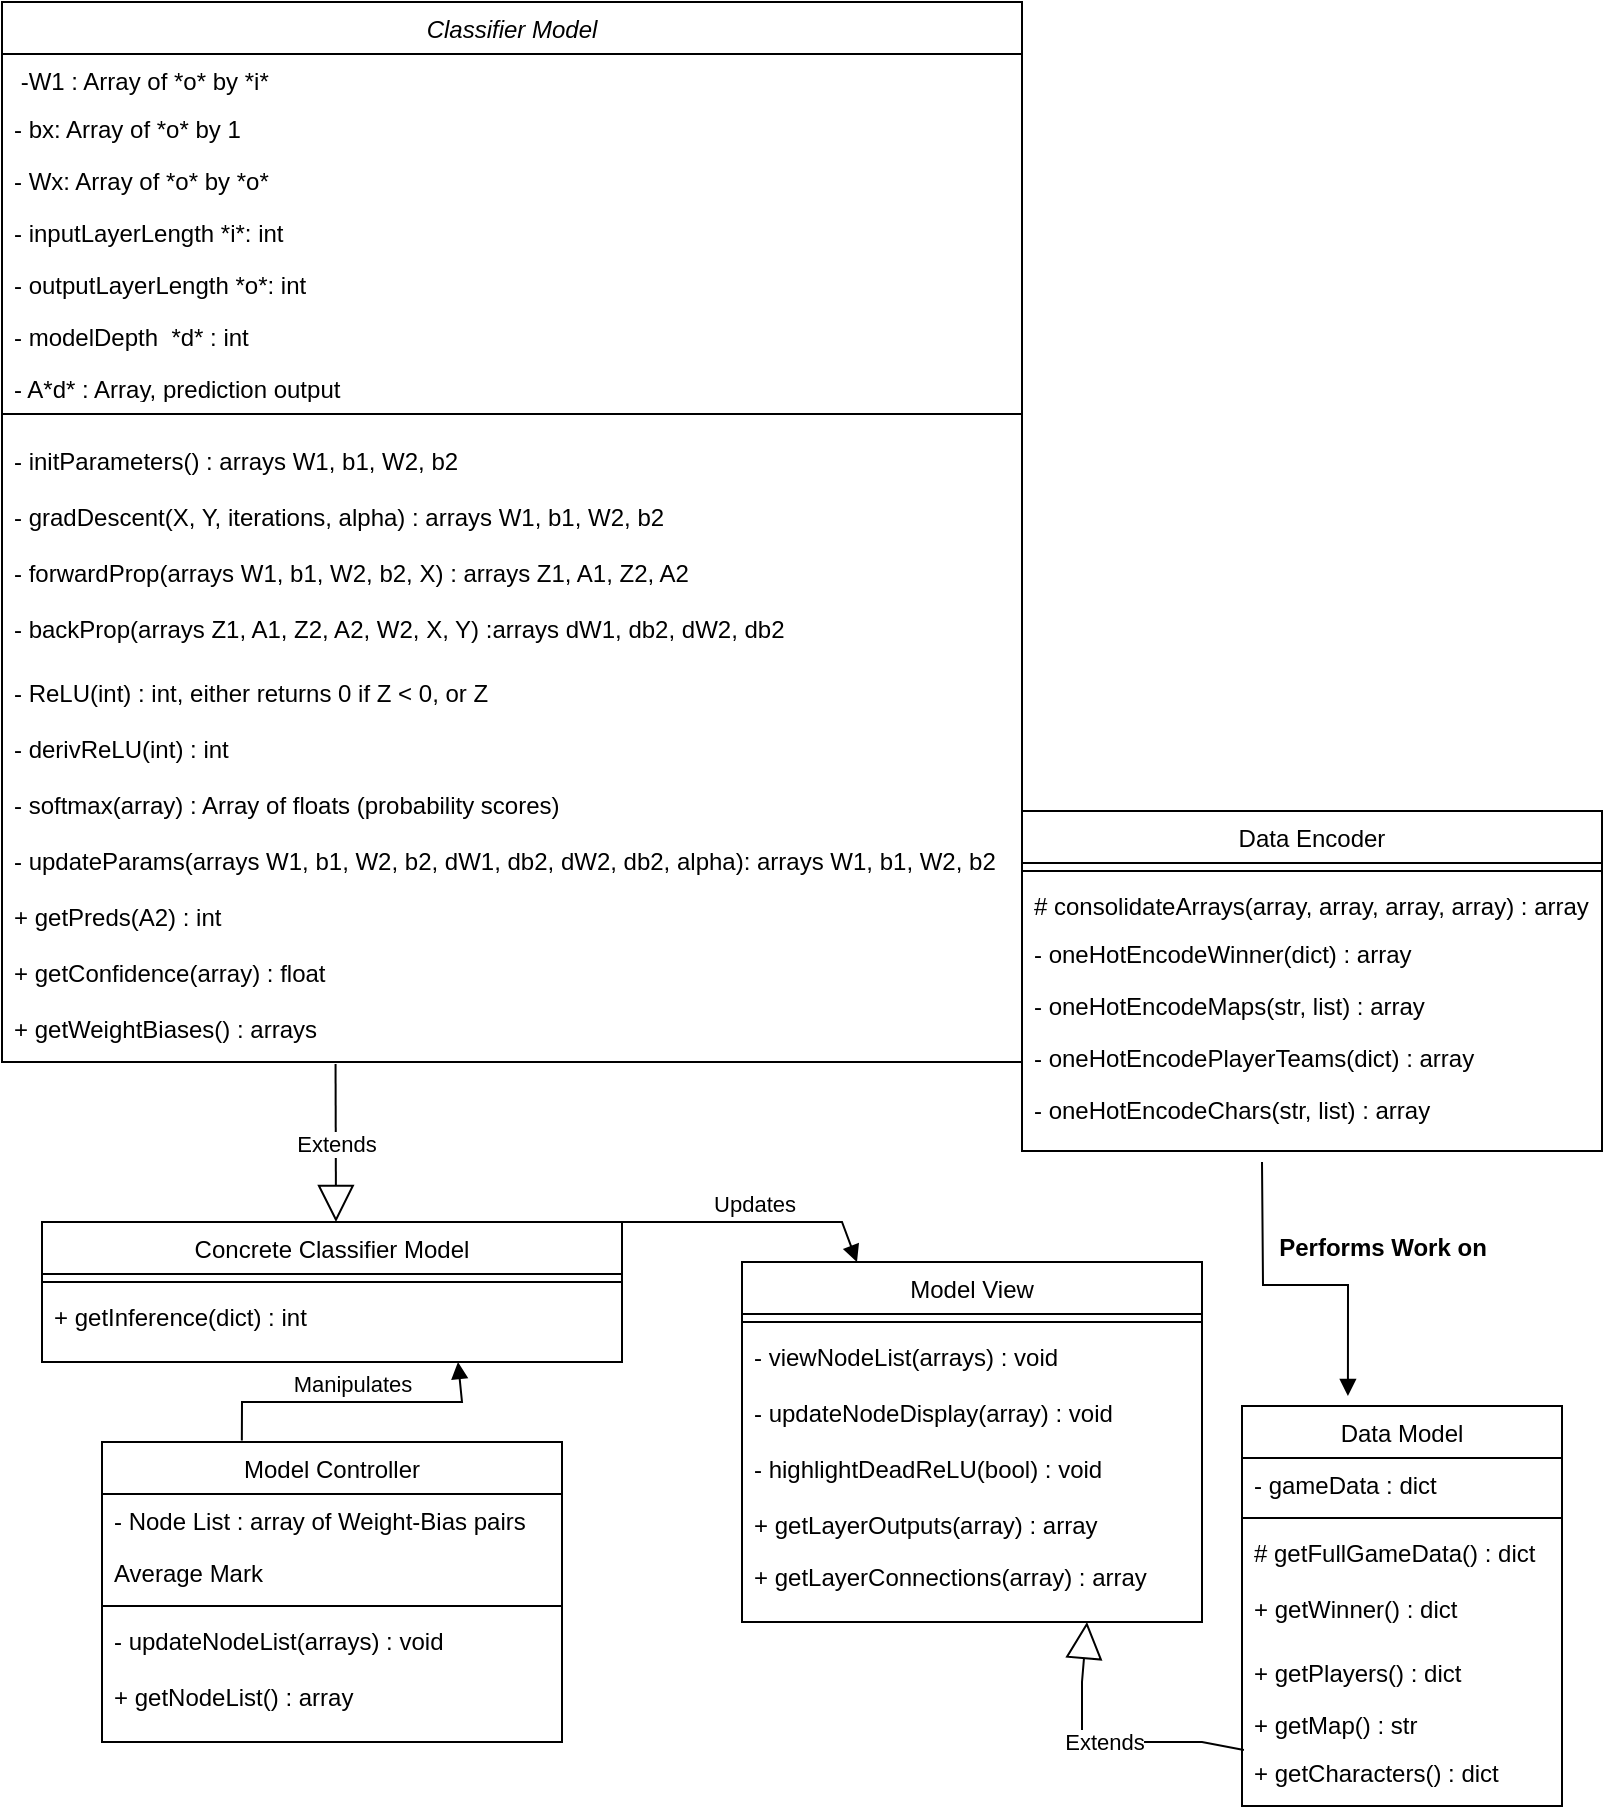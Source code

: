 <mxfile version="23.0.0" type="github">
  <diagram id="C5RBs43oDa-KdzZeNtuy" name="Page-1">
    <mxGraphModel dx="1434" dy="754" grid="1" gridSize="10" guides="1" tooltips="1" connect="1" arrows="1" fold="1" page="1" pageScale="1" pageWidth="827" pageHeight="1169" math="0" shadow="0">
      <root>
        <mxCell id="WIyWlLk6GJQsqaUBKTNV-0" />
        <mxCell id="WIyWlLk6GJQsqaUBKTNV-1" parent="WIyWlLk6GJQsqaUBKTNV-0" />
        <mxCell id="zkfFHV4jXpPFQw0GAbJ--0" value="Classifier Model" style="swimlane;fontStyle=2;align=center;verticalAlign=top;childLayout=stackLayout;horizontal=1;startSize=26;horizontalStack=0;resizeParent=1;resizeLast=0;collapsible=1;marginBottom=0;rounded=0;shadow=0;strokeWidth=1;" parent="WIyWlLk6GJQsqaUBKTNV-1" vertex="1">
          <mxGeometry x="20" y="10" width="510" height="530" as="geometry">
            <mxRectangle x="230" y="140" width="160" height="26" as="alternateBounds" />
          </mxGeometry>
        </mxCell>
        <mxCell id="zkfFHV4jXpPFQw0GAbJ--1" value=" -W1 : Array of *o* by *i*" style="text;align=left;verticalAlign=top;spacingLeft=4;spacingRight=4;overflow=hidden;rotatable=0;points=[[0,0.5],[1,0.5]];portConstraint=eastwest;fontStyle=0" parent="zkfFHV4jXpPFQw0GAbJ--0" vertex="1">
          <mxGeometry y="26" width="510" height="24" as="geometry" />
        </mxCell>
        <mxCell id="xrlMwtkyYM1PjLcGb6Qc-13" value="- bx: Array of *o* by 1" style="text;align=left;verticalAlign=top;spacingLeft=4;spacingRight=4;overflow=hidden;rotatable=0;points=[[0,0.5],[1,0.5]];portConstraint=eastwest;rounded=0;shadow=0;html=0;" vertex="1" parent="zkfFHV4jXpPFQw0GAbJ--0">
          <mxGeometry y="50" width="510" height="26" as="geometry" />
        </mxCell>
        <mxCell id="xrlMwtkyYM1PjLcGb6Qc-14" value="- Wx: Array of *o* by *o*" style="text;align=left;verticalAlign=top;spacingLeft=4;spacingRight=4;overflow=hidden;rotatable=0;points=[[0,0.5],[1,0.5]];portConstraint=eastwest;rounded=0;shadow=0;html=0;" vertex="1" parent="zkfFHV4jXpPFQw0GAbJ--0">
          <mxGeometry y="76" width="510" height="26" as="geometry" />
        </mxCell>
        <mxCell id="zkfFHV4jXpPFQw0GAbJ--2" value="- inputLayerLength *i*: int" style="text;align=left;verticalAlign=top;spacingLeft=4;spacingRight=4;overflow=hidden;rotatable=0;points=[[0,0.5],[1,0.5]];portConstraint=eastwest;rounded=0;shadow=0;html=0;" parent="zkfFHV4jXpPFQw0GAbJ--0" vertex="1">
          <mxGeometry y="102" width="510" height="26" as="geometry" />
        </mxCell>
        <mxCell id="zkfFHV4jXpPFQw0GAbJ--3" value="- outputLayerLength *o*: int" style="text;align=left;verticalAlign=top;spacingLeft=4;spacingRight=4;overflow=hidden;rotatable=0;points=[[0,0.5],[1,0.5]];portConstraint=eastwest;rounded=0;shadow=0;html=0;" parent="zkfFHV4jXpPFQw0GAbJ--0" vertex="1">
          <mxGeometry y="128" width="510" height="26" as="geometry" />
        </mxCell>
        <mxCell id="xrlMwtkyYM1PjLcGb6Qc-22" value="- modelDepth  *d* : int" style="text;align=left;verticalAlign=top;spacingLeft=4;spacingRight=4;overflow=hidden;rotatable=0;points=[[0,0.5],[1,0.5]];portConstraint=eastwest;rounded=0;shadow=0;html=0;" vertex="1" parent="zkfFHV4jXpPFQw0GAbJ--0">
          <mxGeometry y="154" width="510" height="26" as="geometry" />
        </mxCell>
        <mxCell id="xrlMwtkyYM1PjLcGb6Qc-23" value="- A*d* : Array, prediction output" style="text;align=left;verticalAlign=top;spacingLeft=4;spacingRight=4;overflow=hidden;rotatable=0;points=[[0,0.5],[1,0.5]];portConstraint=eastwest;rounded=0;shadow=0;html=0;" vertex="1" parent="zkfFHV4jXpPFQw0GAbJ--0">
          <mxGeometry y="180" width="510" height="16" as="geometry" />
        </mxCell>
        <mxCell id="zkfFHV4jXpPFQw0GAbJ--4" value="" style="line;html=1;strokeWidth=1;align=left;verticalAlign=middle;spacingTop=-1;spacingLeft=3;spacingRight=3;rotatable=0;labelPosition=right;points=[];portConstraint=eastwest;" parent="zkfFHV4jXpPFQw0GAbJ--0" vertex="1">
          <mxGeometry y="196" width="510" height="20" as="geometry" />
        </mxCell>
        <mxCell id="zkfFHV4jXpPFQw0GAbJ--5" value="- initParameters() : arrays W1, b1, W2, b2 " style="text;align=left;verticalAlign=top;spacingLeft=4;spacingRight=4;overflow=hidden;rotatable=0;points=[[0,0.5],[1,0.5]];portConstraint=eastwest;" parent="zkfFHV4jXpPFQw0GAbJ--0" vertex="1">
          <mxGeometry y="216" width="510" height="28" as="geometry" />
        </mxCell>
        <mxCell id="xrlMwtkyYM1PjLcGb6Qc-21" value="- gradDescent(X, Y, iterations, alpha) : arrays W1, b1, W2, b2" style="text;align=left;verticalAlign=top;spacingLeft=4;spacingRight=4;overflow=hidden;rotatable=0;points=[[0,0.5],[1,0.5]];portConstraint=eastwest;" vertex="1" parent="zkfFHV4jXpPFQw0GAbJ--0">
          <mxGeometry y="244" width="510" height="28" as="geometry" />
        </mxCell>
        <mxCell id="xrlMwtkyYM1PjLcGb6Qc-17" value="- forwardProp(arrays W1, b1, W2, b2, X) : arrays Z1, A1, Z2, A2" style="text;align=left;verticalAlign=top;spacingLeft=4;spacingRight=4;overflow=hidden;rotatable=0;points=[[0,0.5],[1,0.5]];portConstraint=eastwest;" vertex="1" parent="zkfFHV4jXpPFQw0GAbJ--0">
          <mxGeometry y="272" width="510" height="28" as="geometry" />
        </mxCell>
        <mxCell id="xrlMwtkyYM1PjLcGb6Qc-18" value="- backProp(arrays Z1, A1, Z2, A2, W2, X, Y) :arrays dW1, db2, dW2, db2" style="text;align=left;verticalAlign=top;spacingLeft=4;spacingRight=4;overflow=hidden;rotatable=0;points=[[0,0.5],[1,0.5]];portConstraint=eastwest;" vertex="1" parent="zkfFHV4jXpPFQw0GAbJ--0">
          <mxGeometry y="300" width="510" height="32" as="geometry" />
        </mxCell>
        <mxCell id="xrlMwtkyYM1PjLcGb6Qc-15" value="- ReLU(int) : int, either returns 0 if Z &lt; 0, or Z" style="text;align=left;verticalAlign=top;spacingLeft=4;spacingRight=4;overflow=hidden;rotatable=0;points=[[0,0.5],[1,0.5]];portConstraint=eastwest;" vertex="1" parent="zkfFHV4jXpPFQw0GAbJ--0">
          <mxGeometry y="332" width="510" height="28" as="geometry" />
        </mxCell>
        <mxCell id="xrlMwtkyYM1PjLcGb6Qc-19" value="- derivReLU(int) : int" style="text;align=left;verticalAlign=top;spacingLeft=4;spacingRight=4;overflow=hidden;rotatable=0;points=[[0,0.5],[1,0.5]];portConstraint=eastwest;" vertex="1" parent="zkfFHV4jXpPFQw0GAbJ--0">
          <mxGeometry y="360" width="510" height="28" as="geometry" />
        </mxCell>
        <mxCell id="xrlMwtkyYM1PjLcGb6Qc-16" value="- softmax(array) : Array of floats (probability scores)" style="text;align=left;verticalAlign=top;spacingLeft=4;spacingRight=4;overflow=hidden;rotatable=0;points=[[0,0.5],[1,0.5]];portConstraint=eastwest;" vertex="1" parent="zkfFHV4jXpPFQw0GAbJ--0">
          <mxGeometry y="388" width="510" height="28" as="geometry" />
        </mxCell>
        <mxCell id="xrlMwtkyYM1PjLcGb6Qc-25" value="- updateParams(arrays W1, b1, W2, b2, dW1, db2, dW2, db2, alpha): arrays W1, b1, W2, b2" style="text;align=left;verticalAlign=top;spacingLeft=4;spacingRight=4;overflow=hidden;rotatable=0;points=[[0,0.5],[1,0.5]];portConstraint=eastwest;" vertex="1" parent="zkfFHV4jXpPFQw0GAbJ--0">
          <mxGeometry y="416" width="510" height="28" as="geometry" />
        </mxCell>
        <mxCell id="xrlMwtkyYM1PjLcGb6Qc-26" value="+ getPreds(A2) : int" style="text;align=left;verticalAlign=top;spacingLeft=4;spacingRight=4;overflow=hidden;rotatable=0;points=[[0,0.5],[1,0.5]];portConstraint=eastwest;" vertex="1" parent="zkfFHV4jXpPFQw0GAbJ--0">
          <mxGeometry y="444" width="510" height="28" as="geometry" />
        </mxCell>
        <mxCell id="xrlMwtkyYM1PjLcGb6Qc-27" value="+ getConfidence(array) : float" style="text;align=left;verticalAlign=top;spacingLeft=4;spacingRight=4;overflow=hidden;rotatable=0;points=[[0,0.5],[1,0.5]];portConstraint=eastwest;" vertex="1" parent="zkfFHV4jXpPFQw0GAbJ--0">
          <mxGeometry y="472" width="510" height="28" as="geometry" />
        </mxCell>
        <mxCell id="xrlMwtkyYM1PjLcGb6Qc-28" value="+ getWeightBiases() : arrays" style="text;align=left;verticalAlign=top;spacingLeft=4;spacingRight=4;overflow=hidden;rotatable=0;points=[[0,0.5],[1,0.5]];portConstraint=eastwest;" vertex="1" parent="zkfFHV4jXpPFQw0GAbJ--0">
          <mxGeometry y="500" width="510" height="28" as="geometry" />
        </mxCell>
        <mxCell id="zkfFHV4jXpPFQw0GAbJ--6" value="Model Controller" style="swimlane;fontStyle=0;align=center;verticalAlign=top;childLayout=stackLayout;horizontal=1;startSize=26;horizontalStack=0;resizeParent=1;resizeLast=0;collapsible=1;marginBottom=0;rounded=0;shadow=0;strokeWidth=1;" parent="WIyWlLk6GJQsqaUBKTNV-1" vertex="1">
          <mxGeometry x="70" y="730" width="230" height="150" as="geometry">
            <mxRectangle x="130" y="380" width="160" height="26" as="alternateBounds" />
          </mxGeometry>
        </mxCell>
        <mxCell id="zkfFHV4jXpPFQw0GAbJ--7" value="- Node List : array of Weight-Bias pairs" style="text;align=left;verticalAlign=top;spacingLeft=4;spacingRight=4;overflow=hidden;rotatable=0;points=[[0,0.5],[1,0.5]];portConstraint=eastwest;" parent="zkfFHV4jXpPFQw0GAbJ--6" vertex="1">
          <mxGeometry y="26" width="230" height="26" as="geometry" />
        </mxCell>
        <mxCell id="zkfFHV4jXpPFQw0GAbJ--8" value="Average Mark" style="text;align=left;verticalAlign=top;spacingLeft=4;spacingRight=4;overflow=hidden;rotatable=0;points=[[0,0.5],[1,0.5]];portConstraint=eastwest;rounded=0;shadow=0;html=0;" parent="zkfFHV4jXpPFQw0GAbJ--6" vertex="1">
          <mxGeometry y="52" width="230" height="26" as="geometry" />
        </mxCell>
        <mxCell id="zkfFHV4jXpPFQw0GAbJ--9" value="" style="line;html=1;strokeWidth=1;align=left;verticalAlign=middle;spacingTop=-1;spacingLeft=3;spacingRight=3;rotatable=0;labelPosition=right;points=[];portConstraint=eastwest;" parent="zkfFHV4jXpPFQw0GAbJ--6" vertex="1">
          <mxGeometry y="78" width="230" height="8" as="geometry" />
        </mxCell>
        <mxCell id="zkfFHV4jXpPFQw0GAbJ--11" value="- updateNodeList(arrays) : void" style="text;align=left;verticalAlign=top;spacingLeft=4;spacingRight=4;overflow=hidden;rotatable=0;points=[[0,0.5],[1,0.5]];portConstraint=eastwest;" parent="zkfFHV4jXpPFQw0GAbJ--6" vertex="1">
          <mxGeometry y="86" width="230" height="28" as="geometry" />
        </mxCell>
        <mxCell id="xrlMwtkyYM1PjLcGb6Qc-29" value="+ getNodeList() : array" style="text;align=left;verticalAlign=top;spacingLeft=4;spacingRight=4;overflow=hidden;rotatable=0;points=[[0,0.5],[1,0.5]];portConstraint=eastwest;" vertex="1" parent="zkfFHV4jXpPFQw0GAbJ--6">
          <mxGeometry y="114" width="230" height="26" as="geometry" />
        </mxCell>
        <mxCell id="zkfFHV4jXpPFQw0GAbJ--17" value="Data Encoder" style="swimlane;fontStyle=0;align=center;verticalAlign=top;childLayout=stackLayout;horizontal=1;startSize=26;horizontalStack=0;resizeParent=1;resizeLast=0;collapsible=1;marginBottom=0;rounded=0;shadow=0;strokeWidth=1;" parent="WIyWlLk6GJQsqaUBKTNV-1" vertex="1">
          <mxGeometry x="530" y="414.5" width="290" height="170" as="geometry">
            <mxRectangle x="550" y="140" width="160" height="26" as="alternateBounds" />
          </mxGeometry>
        </mxCell>
        <mxCell id="zkfFHV4jXpPFQw0GAbJ--23" value="" style="line;html=1;strokeWidth=1;align=left;verticalAlign=middle;spacingTop=-1;spacingLeft=3;spacingRight=3;rotatable=0;labelPosition=right;points=[];portConstraint=eastwest;" parent="zkfFHV4jXpPFQw0GAbJ--17" vertex="1">
          <mxGeometry y="26" width="290" height="8" as="geometry" />
        </mxCell>
        <mxCell id="xrlMwtkyYM1PjLcGb6Qc-4" value="# consolidateArrays(array, array, array, array) : array" style="text;align=left;verticalAlign=top;spacingLeft=4;spacingRight=4;overflow=hidden;rotatable=0;points=[[0,0.5],[1,0.5]];portConstraint=eastwest;" vertex="1" parent="zkfFHV4jXpPFQw0GAbJ--17">
          <mxGeometry y="34" width="290" height="24" as="geometry" />
        </mxCell>
        <mxCell id="xrlMwtkyYM1PjLcGb6Qc-2" value="- oneHotEncodeWinner(dict) : array" style="text;align=left;verticalAlign=top;spacingLeft=4;spacingRight=4;overflow=hidden;rotatable=0;points=[[0,0.5],[1,0.5]];portConstraint=eastwest;" vertex="1" parent="zkfFHV4jXpPFQw0GAbJ--17">
          <mxGeometry y="58" width="290" height="26" as="geometry" />
        </mxCell>
        <mxCell id="zkfFHV4jXpPFQw0GAbJ--25" value="- oneHotEncodeMaps(str, list) : array" style="text;align=left;verticalAlign=top;spacingLeft=4;spacingRight=4;overflow=hidden;rotatable=0;points=[[0,0.5],[1,0.5]];portConstraint=eastwest;" parent="zkfFHV4jXpPFQw0GAbJ--17" vertex="1">
          <mxGeometry y="84" width="290" height="26" as="geometry" />
        </mxCell>
        <mxCell id="xrlMwtkyYM1PjLcGb6Qc-3" value="- oneHotEncodePlayerTeams(dict) : array" style="text;align=left;verticalAlign=top;spacingLeft=4;spacingRight=4;overflow=hidden;rotatable=0;points=[[0,0.5],[1,0.5]];portConstraint=eastwest;" vertex="1" parent="zkfFHV4jXpPFQw0GAbJ--17">
          <mxGeometry y="110" width="290" height="26" as="geometry" />
        </mxCell>
        <mxCell id="zkfFHV4jXpPFQw0GAbJ--24" value="- oneHotEncodeChars(str, list) : array" style="text;align=left;verticalAlign=top;spacingLeft=4;spacingRight=4;overflow=hidden;rotatable=0;points=[[0,0.5],[1,0.5]];portConstraint=eastwest;" parent="zkfFHV4jXpPFQw0GAbJ--17" vertex="1">
          <mxGeometry y="136" width="290" height="26" as="geometry" />
        </mxCell>
        <mxCell id="xrlMwtkyYM1PjLcGb6Qc-5" value="Data Model" style="swimlane;fontStyle=0;align=center;verticalAlign=top;childLayout=stackLayout;horizontal=1;startSize=26;horizontalStack=0;resizeParent=1;resizeLast=0;collapsible=1;marginBottom=0;rounded=0;shadow=0;strokeWidth=1;" vertex="1" parent="WIyWlLk6GJQsqaUBKTNV-1">
          <mxGeometry x="640" y="712" width="160" height="200" as="geometry">
            <mxRectangle x="340" y="380" width="170" height="26" as="alternateBounds" />
          </mxGeometry>
        </mxCell>
        <mxCell id="xrlMwtkyYM1PjLcGb6Qc-6" value="- gameData : dict" style="text;align=left;verticalAlign=top;spacingLeft=4;spacingRight=4;overflow=hidden;rotatable=0;points=[[0,0.5],[1,0.5]];portConstraint=eastwest;" vertex="1" parent="xrlMwtkyYM1PjLcGb6Qc-5">
          <mxGeometry y="26" width="160" height="26" as="geometry" />
        </mxCell>
        <mxCell id="xrlMwtkyYM1PjLcGb6Qc-7" value="" style="line;html=1;strokeWidth=1;align=left;verticalAlign=middle;spacingTop=-1;spacingLeft=3;spacingRight=3;rotatable=0;labelPosition=right;points=[];portConstraint=eastwest;" vertex="1" parent="xrlMwtkyYM1PjLcGb6Qc-5">
          <mxGeometry y="52" width="160" height="8" as="geometry" />
        </mxCell>
        <mxCell id="xrlMwtkyYM1PjLcGb6Qc-8" value="# getFullGameData() : dict&#xa;&#xa;+ getWinner() : dict&#xa;" style="text;align=left;verticalAlign=top;spacingLeft=4;spacingRight=4;overflow=hidden;rotatable=0;points=[[0,0.5],[1,0.5]];portConstraint=eastwest;" vertex="1" parent="xrlMwtkyYM1PjLcGb6Qc-5">
          <mxGeometry y="60" width="160" height="60" as="geometry" />
        </mxCell>
        <mxCell id="xrlMwtkyYM1PjLcGb6Qc-9" value="+ getPlayers() : dict" style="text;align=left;verticalAlign=top;spacingLeft=4;spacingRight=4;overflow=hidden;rotatable=0;points=[[0,0.5],[1,0.5]];portConstraint=eastwest;" vertex="1" parent="xrlMwtkyYM1PjLcGb6Qc-5">
          <mxGeometry y="120" width="160" height="26" as="geometry" />
        </mxCell>
        <mxCell id="xrlMwtkyYM1PjLcGb6Qc-10" value="+ getMap() : str" style="text;align=left;verticalAlign=top;spacingLeft=4;spacingRight=4;overflow=hidden;rotatable=0;points=[[0,0.5],[1,0.5]];portConstraint=eastwest;" vertex="1" parent="xrlMwtkyYM1PjLcGb6Qc-5">
          <mxGeometry y="146" width="160" height="24" as="geometry" />
        </mxCell>
        <mxCell id="xrlMwtkyYM1PjLcGb6Qc-12" value="+ getCharacters() : dict" style="text;align=left;verticalAlign=top;spacingLeft=4;spacingRight=4;overflow=hidden;rotatable=0;points=[[0,0.5],[1,0.5]];portConstraint=eastwest;" vertex="1" parent="xrlMwtkyYM1PjLcGb6Qc-5">
          <mxGeometry y="170" width="160" height="24" as="geometry" />
        </mxCell>
        <mxCell id="xrlMwtkyYM1PjLcGb6Qc-30" value="Model View" style="swimlane;fontStyle=0;align=center;verticalAlign=top;childLayout=stackLayout;horizontal=1;startSize=26;horizontalStack=0;resizeParent=1;resizeLast=0;collapsible=1;marginBottom=0;rounded=0;shadow=0;strokeWidth=1;" vertex="1" parent="WIyWlLk6GJQsqaUBKTNV-1">
          <mxGeometry x="390" y="640" width="230" height="180" as="geometry">
            <mxRectangle x="130" y="380" width="160" height="26" as="alternateBounds" />
          </mxGeometry>
        </mxCell>
        <mxCell id="xrlMwtkyYM1PjLcGb6Qc-33" value="" style="line;html=1;strokeWidth=1;align=left;verticalAlign=middle;spacingTop=-1;spacingLeft=3;spacingRight=3;rotatable=0;labelPosition=right;points=[];portConstraint=eastwest;" vertex="1" parent="xrlMwtkyYM1PjLcGb6Qc-30">
          <mxGeometry y="26" width="230" height="8" as="geometry" />
        </mxCell>
        <mxCell id="xrlMwtkyYM1PjLcGb6Qc-34" value="- viewNodeList(arrays) : void" style="text;align=left;verticalAlign=top;spacingLeft=4;spacingRight=4;overflow=hidden;rotatable=0;points=[[0,0.5],[1,0.5]];portConstraint=eastwest;" vertex="1" parent="xrlMwtkyYM1PjLcGb6Qc-30">
          <mxGeometry y="34" width="230" height="28" as="geometry" />
        </mxCell>
        <mxCell id="xrlMwtkyYM1PjLcGb6Qc-35" value="- updateNodeDisplay(array) : void" style="text;align=left;verticalAlign=top;spacingLeft=4;spacingRight=4;overflow=hidden;rotatable=0;points=[[0,0.5],[1,0.5]];portConstraint=eastwest;" vertex="1" parent="xrlMwtkyYM1PjLcGb6Qc-30">
          <mxGeometry y="62" width="230" height="28" as="geometry" />
        </mxCell>
        <mxCell id="xrlMwtkyYM1PjLcGb6Qc-39" value="- highlightDeadReLU(bool) : void" style="text;align=left;verticalAlign=top;spacingLeft=4;spacingRight=4;overflow=hidden;rotatable=0;points=[[0,0.5],[1,0.5]];portConstraint=eastwest;" vertex="1" parent="xrlMwtkyYM1PjLcGb6Qc-30">
          <mxGeometry y="90" width="230" height="28" as="geometry" />
        </mxCell>
        <mxCell id="xrlMwtkyYM1PjLcGb6Qc-59" value="+ getLayerOutputs(array) : array" style="text;align=left;verticalAlign=top;spacingLeft=4;spacingRight=4;overflow=hidden;rotatable=0;points=[[0,0.5],[1,0.5]];portConstraint=eastwest;" vertex="1" parent="xrlMwtkyYM1PjLcGb6Qc-30">
          <mxGeometry y="118" width="230" height="26" as="geometry" />
        </mxCell>
        <mxCell id="xrlMwtkyYM1PjLcGb6Qc-60" value="+ getLayerConnections(array) : array" style="text;align=left;verticalAlign=top;spacingLeft=4;spacingRight=4;overflow=hidden;rotatable=0;points=[[0,0.5],[1,0.5]];portConstraint=eastwest;" vertex="1" parent="xrlMwtkyYM1PjLcGb6Qc-30">
          <mxGeometry y="144" width="230" height="26" as="geometry" />
        </mxCell>
        <mxCell id="xrlMwtkyYM1PjLcGb6Qc-43" value="" style="endArrow=block;endFill=1;html=1;edgeStyle=orthogonalEdgeStyle;align=left;verticalAlign=top;rounded=0;entryX=0.331;entryY=-0.025;entryDx=0;entryDy=0;entryPerimeter=0;" edge="1" parent="WIyWlLk6GJQsqaUBKTNV-1" target="xrlMwtkyYM1PjLcGb6Qc-5">
          <mxGeometry x="-1" relative="1" as="geometry">
            <mxPoint x="650" y="590" as="sourcePoint" />
            <mxPoint x="760" y="710" as="targetPoint" />
          </mxGeometry>
        </mxCell>
        <mxCell id="xrlMwtkyYM1PjLcGb6Qc-45" value="Performs Work on" style="text;align=center;fontStyle=1;verticalAlign=middle;spacingLeft=3;spacingRight=3;strokeColor=none;rotatable=0;points=[[0,0.5],[1,0.5]];portConstraint=eastwest;html=1;" vertex="1" parent="WIyWlLk6GJQsqaUBKTNV-1">
          <mxGeometry x="670" y="620" width="80" height="26" as="geometry" />
        </mxCell>
        <mxCell id="xrlMwtkyYM1PjLcGb6Qc-46" value="Extends" style="endArrow=block;endSize=16;endFill=0;html=1;rounded=0;exitX=0.327;exitY=1.107;exitDx=0;exitDy=0;exitPerimeter=0;" edge="1" parent="WIyWlLk6GJQsqaUBKTNV-1" source="xrlMwtkyYM1PjLcGb6Qc-28">
          <mxGeometry x="0.013" width="160" relative="1" as="geometry">
            <mxPoint x="80" y="600" as="sourcePoint" />
            <mxPoint x="187" y="620" as="targetPoint" />
            <mxPoint as="offset" />
          </mxGeometry>
        </mxCell>
        <mxCell id="xrlMwtkyYM1PjLcGb6Qc-47" value="Concrete Classifier Model" style="swimlane;fontStyle=0;align=center;verticalAlign=top;childLayout=stackLayout;horizontal=1;startSize=26;horizontalStack=0;resizeParent=1;resizeLast=0;collapsible=1;marginBottom=0;rounded=0;shadow=0;strokeWidth=1;" vertex="1" parent="WIyWlLk6GJQsqaUBKTNV-1">
          <mxGeometry x="40" y="620" width="290" height="70" as="geometry">
            <mxRectangle x="550" y="140" width="160" height="26" as="alternateBounds" />
          </mxGeometry>
        </mxCell>
        <mxCell id="xrlMwtkyYM1PjLcGb6Qc-48" value="" style="line;html=1;strokeWidth=1;align=left;verticalAlign=middle;spacingTop=-1;spacingLeft=3;spacingRight=3;rotatable=0;labelPosition=right;points=[];portConstraint=eastwest;" vertex="1" parent="xrlMwtkyYM1PjLcGb6Qc-47">
          <mxGeometry y="26" width="290" height="8" as="geometry" />
        </mxCell>
        <mxCell id="xrlMwtkyYM1PjLcGb6Qc-53" value="+ getInference(dict) : int" style="text;align=left;verticalAlign=top;spacingLeft=4;spacingRight=4;overflow=hidden;rotatable=0;points=[[0,0.5],[1,0.5]];portConstraint=eastwest;" vertex="1" parent="xrlMwtkyYM1PjLcGb6Qc-47">
          <mxGeometry y="34" width="290" height="26" as="geometry" />
        </mxCell>
        <mxCell id="xrlMwtkyYM1PjLcGb6Qc-54" value="Updates" style="html=1;verticalAlign=bottom;endArrow=block;curved=0;rounded=0;exitX=1;exitY=0;exitDx=0;exitDy=0;entryX=0.25;entryY=0;entryDx=0;entryDy=0;" edge="1" parent="WIyWlLk6GJQsqaUBKTNV-1" source="xrlMwtkyYM1PjLcGb6Qc-47" target="xrlMwtkyYM1PjLcGb6Qc-30">
          <mxGeometry width="80" relative="1" as="geometry">
            <mxPoint x="140" y="740" as="sourcePoint" />
            <mxPoint x="220" y="740" as="targetPoint" />
            <Array as="points">
              <mxPoint x="440" y="620" />
            </Array>
          </mxGeometry>
        </mxCell>
        <mxCell id="xrlMwtkyYM1PjLcGb6Qc-56" value="Extends" style="endArrow=block;endSize=16;endFill=0;html=1;rounded=0;entryX=0.75;entryY=1;entryDx=0;entryDy=0;exitX=0.006;exitY=1.083;exitDx=0;exitDy=0;exitPerimeter=0;" edge="1" parent="WIyWlLk6GJQsqaUBKTNV-1" source="xrlMwtkyYM1PjLcGb6Qc-10" target="xrlMwtkyYM1PjLcGb6Qc-30">
          <mxGeometry width="160" relative="1" as="geometry">
            <mxPoint x="630" y="850" as="sourcePoint" />
            <mxPoint x="540" y="810" as="targetPoint" />
            <Array as="points">
              <mxPoint x="620" y="880" />
              <mxPoint x="600" y="880" />
              <mxPoint x="560" y="880" />
              <mxPoint x="560" y="850" />
            </Array>
          </mxGeometry>
        </mxCell>
        <mxCell id="xrlMwtkyYM1PjLcGb6Qc-57" value="Manipulates" style="html=1;verticalAlign=bottom;endArrow=block;curved=0;rounded=0;exitX=0.304;exitY=-0.005;exitDx=0;exitDy=0;exitPerimeter=0;" edge="1" parent="WIyWlLk6GJQsqaUBKTNV-1" source="zkfFHV4jXpPFQw0GAbJ--6">
          <mxGeometry width="80" relative="1" as="geometry">
            <mxPoint x="130" y="712" as="sourcePoint" />
            <mxPoint x="248" y="690" as="targetPoint" />
            <Array as="points">
              <mxPoint x="140" y="710" />
              <mxPoint x="250" y="710" />
            </Array>
          </mxGeometry>
        </mxCell>
      </root>
    </mxGraphModel>
  </diagram>
</mxfile>
